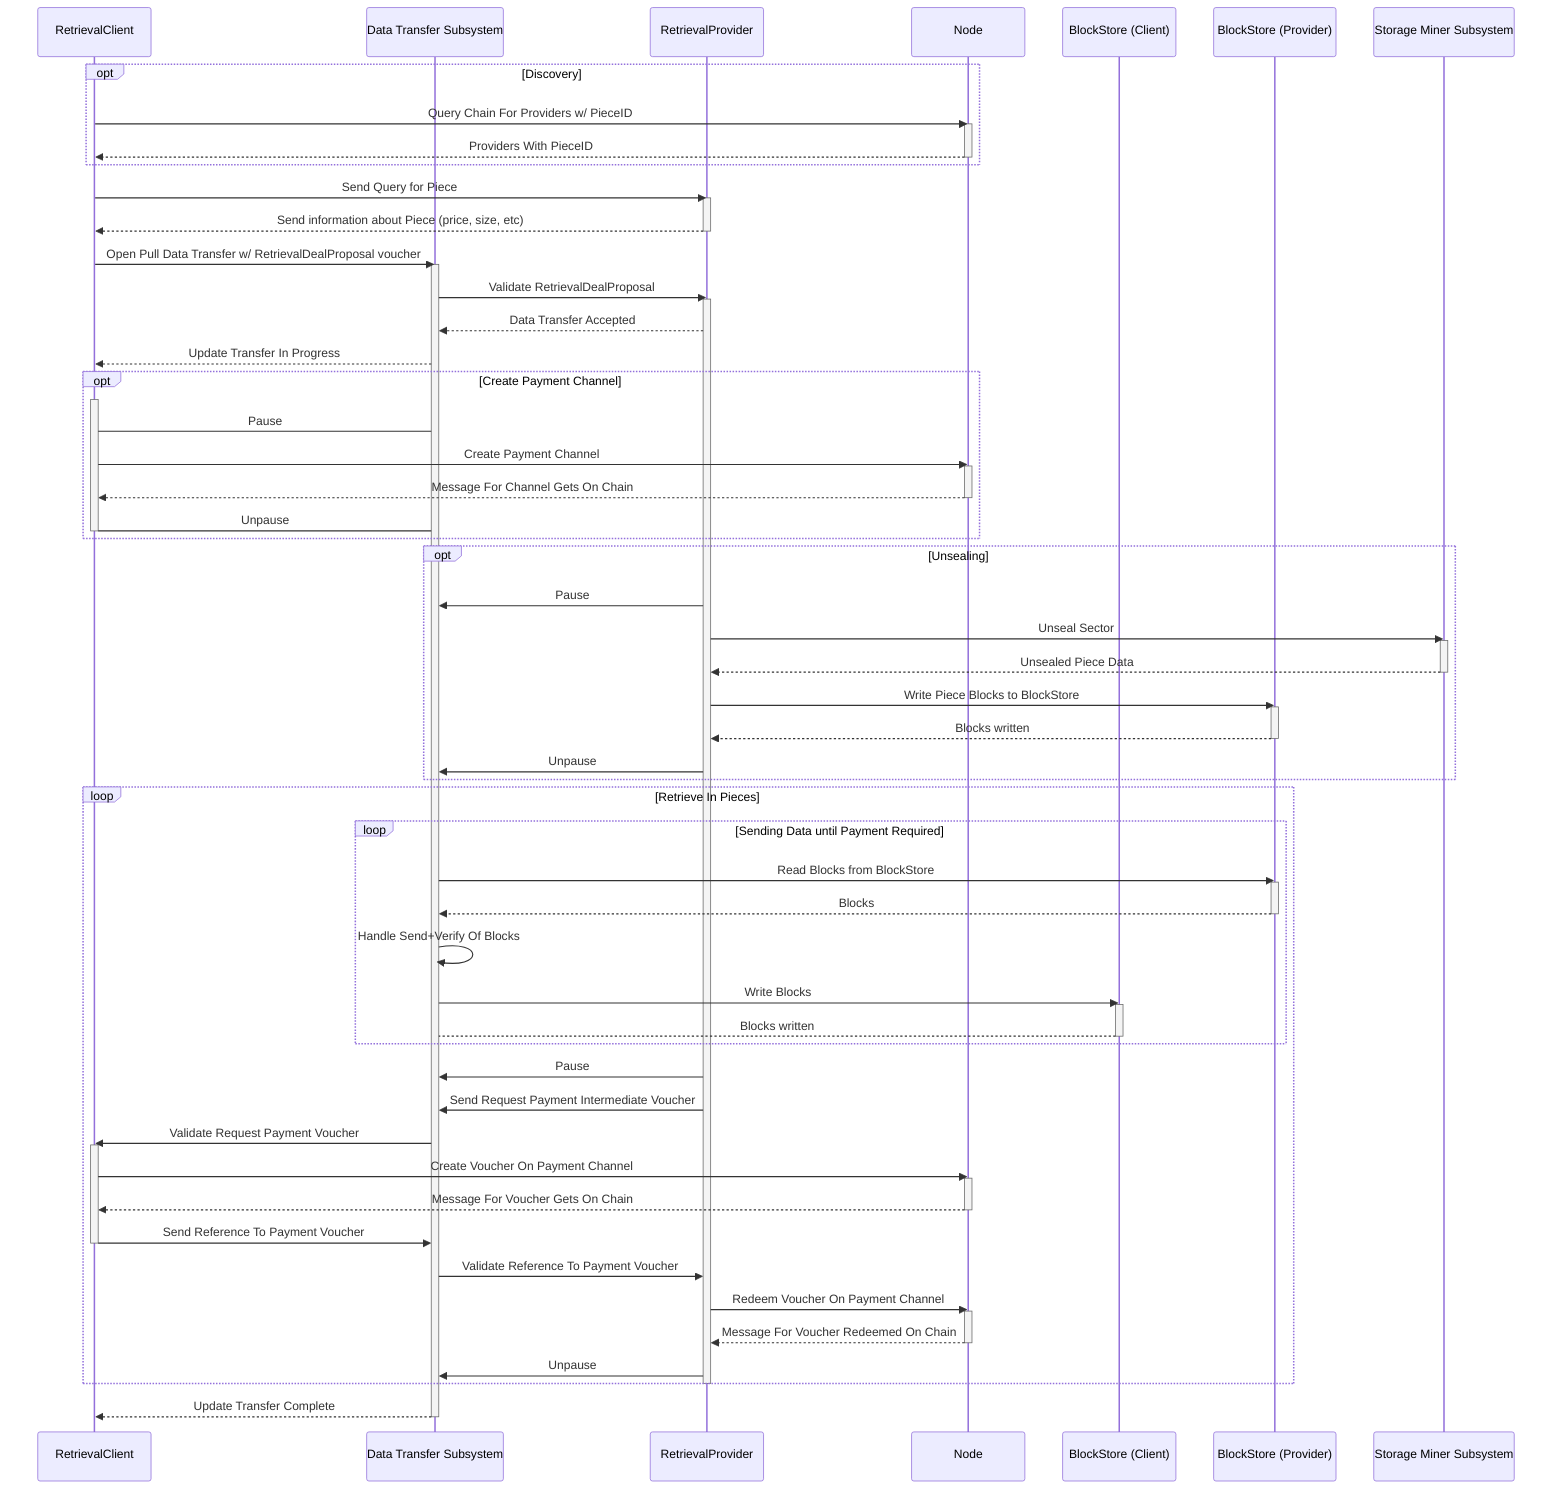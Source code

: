 sequenceDiagram

  participant Client as RetrievalClient
  participant DTS as Data Transfer Subsystem
  participant Provider as RetrievalProvider
  participant Node
  participant BSC as BlockStore (Client)
  participant BSP as BlockStore (Provider)
  participant StorageMiner as Storage Miner Subsystem

  opt Discovery
    Client ->> Node : Query Chain For Providers w/ PieceID
    activate Node
    Node -->> Client : Providers With PieceID
    deactivate Node
  end

  Client ->> Provider : Send Query for Piece
  activate Provider
  Provider -->> Client : Send information about Piece (price, size, etc)
  deactivate Provider
  Client ->> DTS : Open Pull Data Transfer w/ RetrievalDealProposal voucher
  activate DTS
  DTS ->> Provider : Validate RetrievalDealProposal
  activate Provider
  Provider -->> DTS : Data Transfer Accepted
  DTS -->> Client : Update Transfer In Progress
  opt Create Payment Channel
  activate Client
  Client -> DTS : Pause
  Client ->> Node : Create Payment Channel
  activate Node
  Node -->> Client : Message For Channel Gets On Chain
  deactivate Node
  Client -> DTS : Unpause
  deactivate Client
  end
  opt Unsealing
  Provider ->> DTS : Pause
  Provider ->> StorageMiner : Unseal Sector
  activate StorageMiner
  StorageMiner -->> Provider : Unsealed Piece Data
  deactivate StorageMiner
  Provider ->> BSP: Write Piece Blocks to BlockStore
  activate BSP
  BSP -->> Provider : Blocks written
  deactivate BSP
  Provider ->> DTS : Unpause
  end
  loop Retrieve In Pieces
    loop Sending Data until Payment Required
        DTS ->> BSP: Read Blocks from BlockStore
        activate BSP
        BSP -->> DTS : Blocks
        deactivate BSP        
        DTS ->> DTS : Handle Send+Verify Of Blocks
        DTS ->> BSC : Write Blocks
        activate BSC
        BSC --> DTS: Blocks written
        deactivate BSC
    end
    Provider ->> DTS : Pause
    Provider ->> DTS : Send Request Payment Intermediate Voucher
    DTS ->> Client : Validate Request Payment Voucher
    activate Client
    Client ->> Node : Create Voucher On Payment Channel
    activate Node
    Node -->> Client : Message For Voucher Gets On Chain
    deactivate Node
    Client ->> DTS : Send Reference To Payment Voucher
    deactivate Client
    DTS ->> Provider : Validate Reference To Payment Voucher
    Provider ->> Node : Redeem Voucher On Payment Channel
    activate Node
    Node -->> Provider : Message For Voucher Redeemed On Chain
    deactivate Node
    Provider ->> DTS : Unpause
  end
  deactivate Provider
  DTS -->> Client : Update Transfer Complete
  deactivate DTS